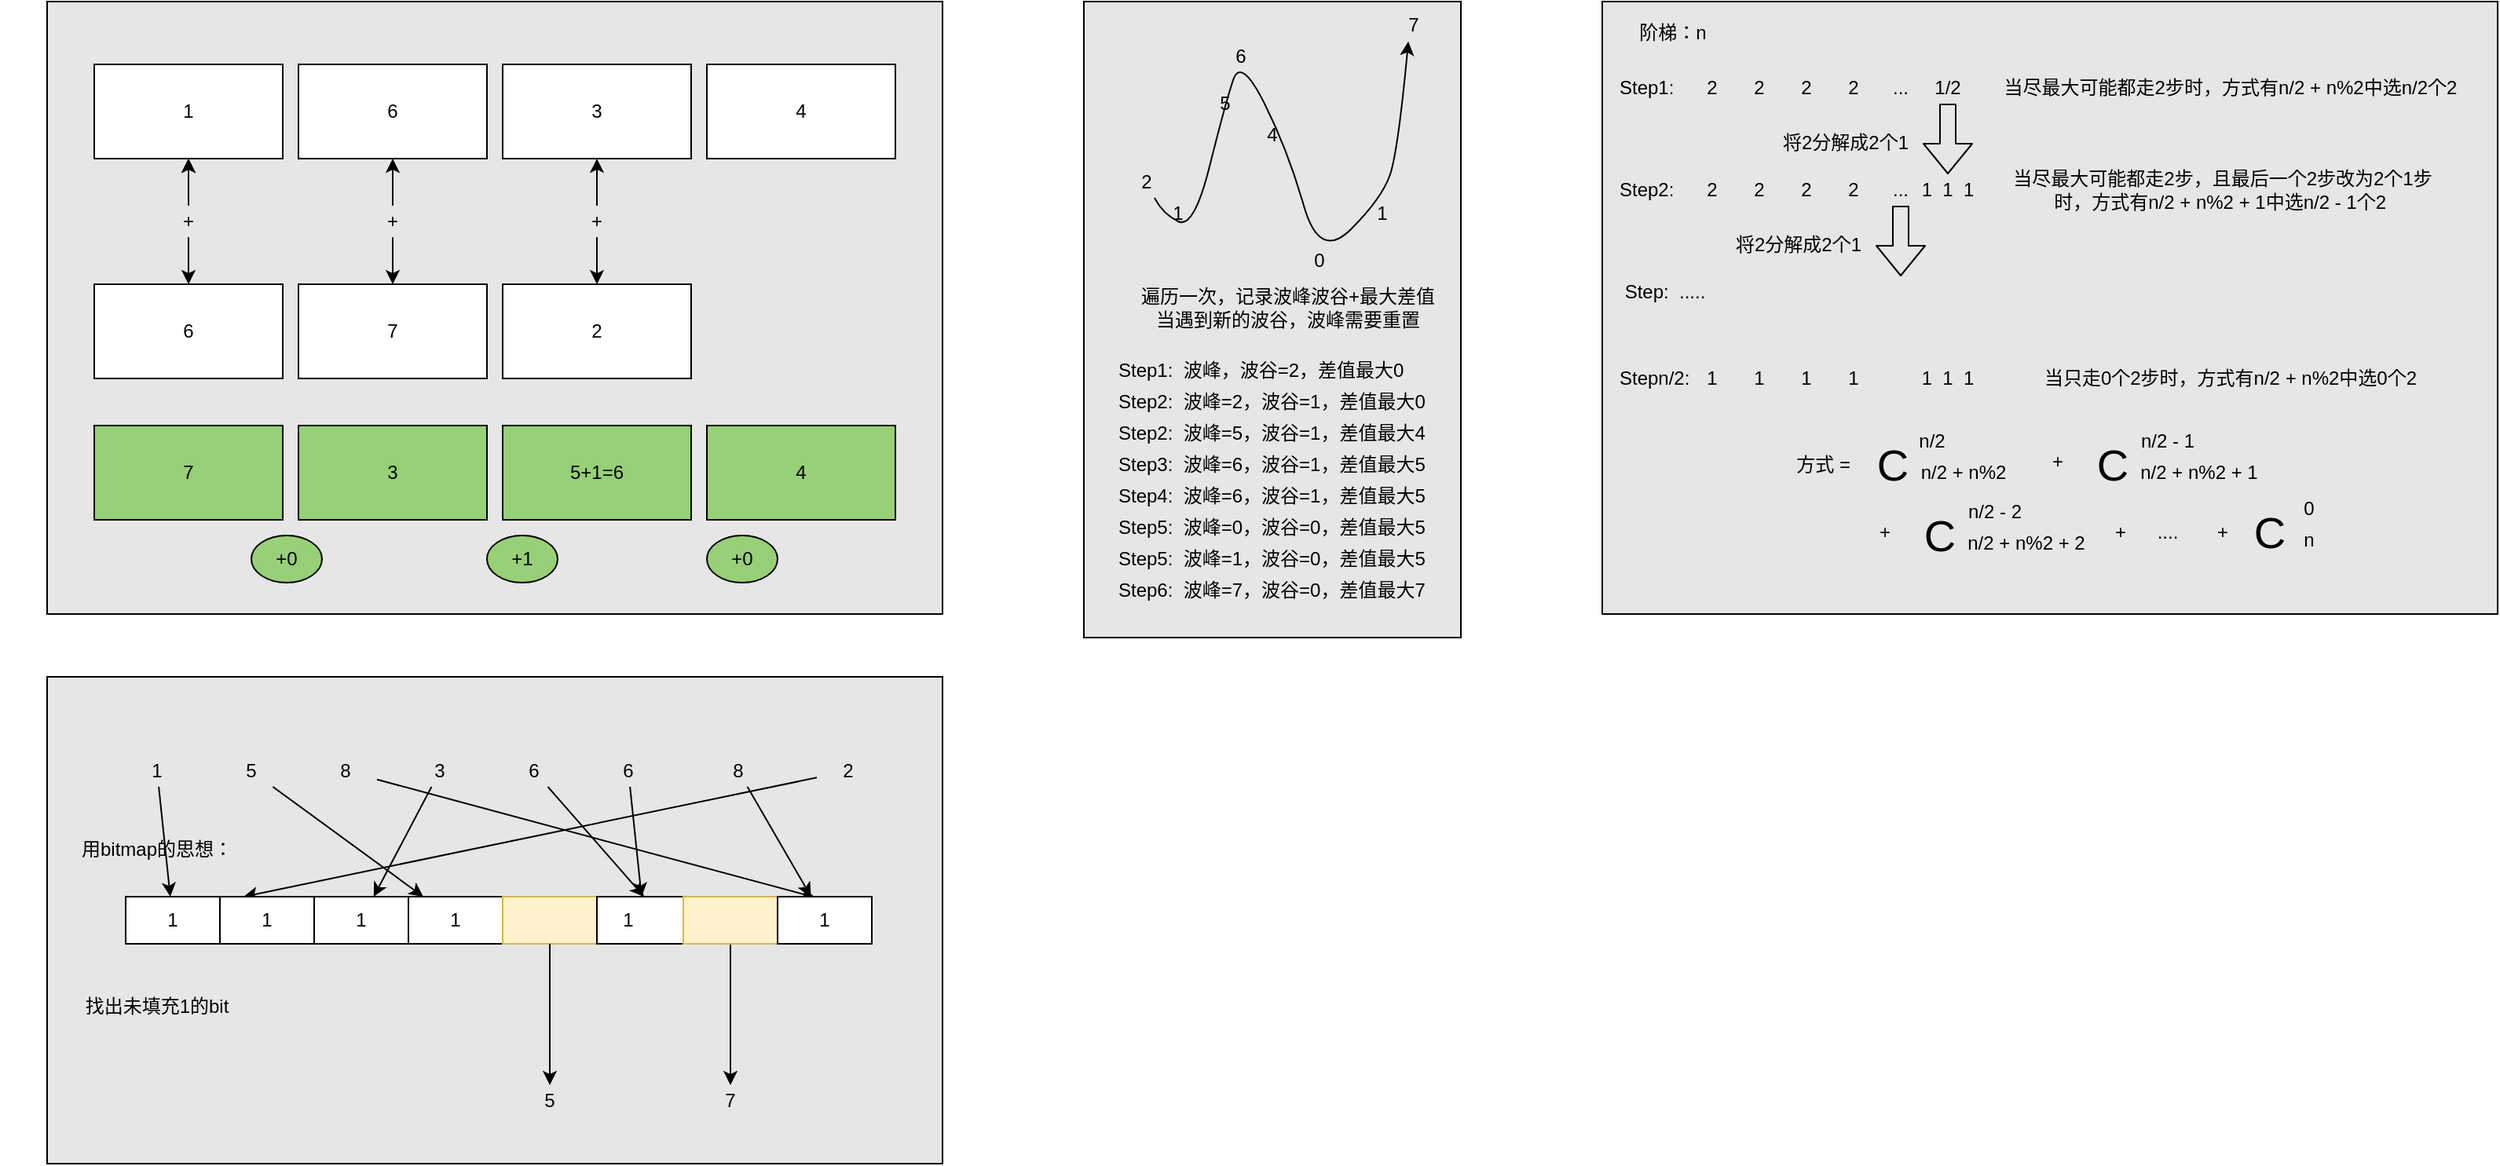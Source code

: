 <mxfile version="14.4.9" type="github">
  <diagram id="2pxuykn8li8klbZ2_H1M" name="第 1 页">
    <mxGraphModel dx="2062" dy="1132" grid="1" gridSize="10" guides="1" tooltips="1" connect="1" arrows="1" fold="1" page="1" pageScale="1" pageWidth="2339" pageHeight="3300" math="0" shadow="0">
      <root>
        <mxCell id="0" />
        <mxCell id="1" parent="0" />
        <mxCell id="55i73VC2xqvxe_tnqbmB-47" value="" style="rounded=0;whiteSpace=wrap;html=1;fillColor=#E6E6E6;" parent="1" vertex="1">
          <mxGeometry x="730" y="70" width="240" height="405" as="geometry" />
        </mxCell>
        <mxCell id="55i73VC2xqvxe_tnqbmB-46" value="" style="rounded=0;whiteSpace=wrap;html=1;fillColor=#E6E6E6;" parent="1" vertex="1">
          <mxGeometry x="70" y="70" width="570" height="390" as="geometry" />
        </mxCell>
        <mxCell id="55i73VC2xqvxe_tnqbmB-2" value="1" style="rounded=0;whiteSpace=wrap;html=1;" parent="1" vertex="1">
          <mxGeometry x="100" y="110" width="120" height="60" as="geometry" />
        </mxCell>
        <mxCell id="55i73VC2xqvxe_tnqbmB-3" value="6" style="rounded=0;whiteSpace=wrap;html=1;" parent="1" vertex="1">
          <mxGeometry x="230" y="110" width="120" height="60" as="geometry" />
        </mxCell>
        <mxCell id="55i73VC2xqvxe_tnqbmB-4" value="3" style="rounded=0;whiteSpace=wrap;html=1;" parent="1" vertex="1">
          <mxGeometry x="360" y="110" width="120" height="60" as="geometry" />
        </mxCell>
        <mxCell id="55i73VC2xqvxe_tnqbmB-5" value="6" style="rounded=0;whiteSpace=wrap;html=1;" parent="1" vertex="1">
          <mxGeometry x="100" y="250" width="120" height="60" as="geometry" />
        </mxCell>
        <mxCell id="55i73VC2xqvxe_tnqbmB-6" value="7" style="rounded=0;whiteSpace=wrap;html=1;" parent="1" vertex="1">
          <mxGeometry x="230" y="250" width="120" height="60" as="geometry" />
        </mxCell>
        <mxCell id="55i73VC2xqvxe_tnqbmB-7" value="2" style="rounded=0;whiteSpace=wrap;html=1;" parent="1" vertex="1">
          <mxGeometry x="360" y="250" width="120" height="60" as="geometry" />
        </mxCell>
        <mxCell id="55i73VC2xqvxe_tnqbmB-8" value="4" style="rounded=0;whiteSpace=wrap;html=1;" parent="1" vertex="1">
          <mxGeometry x="490" y="110" width="120" height="60" as="geometry" />
        </mxCell>
        <mxCell id="55i73VC2xqvxe_tnqbmB-10" style="edgeStyle=orthogonalEdgeStyle;rounded=0;orthogonalLoop=1;jettySize=auto;html=1;entryX=0.5;entryY=1;entryDx=0;entryDy=0;" parent="1" source="55i73VC2xqvxe_tnqbmB-9" target="55i73VC2xqvxe_tnqbmB-2" edge="1">
          <mxGeometry relative="1" as="geometry" />
        </mxCell>
        <mxCell id="55i73VC2xqvxe_tnqbmB-11" style="edgeStyle=orthogonalEdgeStyle;rounded=0;orthogonalLoop=1;jettySize=auto;html=1;entryX=0.5;entryY=0;entryDx=0;entryDy=0;" parent="1" source="55i73VC2xqvxe_tnqbmB-9" target="55i73VC2xqvxe_tnqbmB-5" edge="1">
          <mxGeometry relative="1" as="geometry" />
        </mxCell>
        <mxCell id="55i73VC2xqvxe_tnqbmB-14" value="" style="edgeStyle=orthogonalEdgeStyle;rounded=0;orthogonalLoop=1;jettySize=auto;html=1;" parent="1" source="55i73VC2xqvxe_tnqbmB-9" target="55i73VC2xqvxe_tnqbmB-2" edge="1">
          <mxGeometry relative="1" as="geometry" />
        </mxCell>
        <mxCell id="55i73VC2xqvxe_tnqbmB-9" value="+" style="text;html=1;strokeColor=none;fillColor=none;align=center;verticalAlign=middle;whiteSpace=wrap;rounded=0;" parent="1" vertex="1">
          <mxGeometry x="140" y="200" width="40" height="20" as="geometry" />
        </mxCell>
        <mxCell id="55i73VC2xqvxe_tnqbmB-12" value="7" style="rounded=0;whiteSpace=wrap;html=1;fillColor=#97D077;" parent="1" vertex="1">
          <mxGeometry x="100" y="340" width="120" height="60" as="geometry" />
        </mxCell>
        <mxCell id="55i73VC2xqvxe_tnqbmB-13" value="+0" style="ellipse;whiteSpace=wrap;html=1;fillColor=#97D077;" parent="1" vertex="1">
          <mxGeometry x="200" y="410" width="45" height="30" as="geometry" />
        </mxCell>
        <mxCell id="55i73VC2xqvxe_tnqbmB-15" style="edgeStyle=orthogonalEdgeStyle;rounded=0;orthogonalLoop=1;jettySize=auto;html=1;entryX=0.5;entryY=0;entryDx=0;entryDy=0;" parent="1" source="55i73VC2xqvxe_tnqbmB-17" edge="1">
          <mxGeometry relative="1" as="geometry">
            <mxPoint x="290" y="250" as="targetPoint" />
          </mxGeometry>
        </mxCell>
        <mxCell id="55i73VC2xqvxe_tnqbmB-16" value="" style="edgeStyle=orthogonalEdgeStyle;rounded=0;orthogonalLoop=1;jettySize=auto;html=1;" parent="1" source="55i73VC2xqvxe_tnqbmB-17" edge="1">
          <mxGeometry relative="1" as="geometry">
            <mxPoint x="290" y="170" as="targetPoint" />
          </mxGeometry>
        </mxCell>
        <mxCell id="55i73VC2xqvxe_tnqbmB-17" value="+" style="text;html=1;strokeColor=none;fillColor=none;align=center;verticalAlign=middle;whiteSpace=wrap;rounded=0;" parent="1" vertex="1">
          <mxGeometry x="270" y="200" width="40" height="20" as="geometry" />
        </mxCell>
        <mxCell id="55i73VC2xqvxe_tnqbmB-18" value="3" style="rounded=0;whiteSpace=wrap;html=1;fillColor=#97D077;" parent="1" vertex="1">
          <mxGeometry x="230" y="340" width="120" height="60" as="geometry" />
        </mxCell>
        <mxCell id="55i73VC2xqvxe_tnqbmB-19" value="+1" style="ellipse;whiteSpace=wrap;html=1;fillColor=#97D077;" parent="1" vertex="1">
          <mxGeometry x="350" y="410" width="45" height="30" as="geometry" />
        </mxCell>
        <mxCell id="55i73VC2xqvxe_tnqbmB-20" style="edgeStyle=orthogonalEdgeStyle;rounded=0;orthogonalLoop=1;jettySize=auto;html=1;entryX=0.5;entryY=0;entryDx=0;entryDy=0;" parent="1" source="55i73VC2xqvxe_tnqbmB-22" edge="1">
          <mxGeometry relative="1" as="geometry">
            <mxPoint x="420" y="250" as="targetPoint" />
          </mxGeometry>
        </mxCell>
        <mxCell id="55i73VC2xqvxe_tnqbmB-21" value="" style="edgeStyle=orthogonalEdgeStyle;rounded=0;orthogonalLoop=1;jettySize=auto;html=1;" parent="1" source="55i73VC2xqvxe_tnqbmB-22" edge="1">
          <mxGeometry relative="1" as="geometry">
            <mxPoint x="420" y="170" as="targetPoint" />
          </mxGeometry>
        </mxCell>
        <mxCell id="55i73VC2xqvxe_tnqbmB-22" value="+" style="text;html=1;strokeColor=none;fillColor=none;align=center;verticalAlign=middle;whiteSpace=wrap;rounded=0;" parent="1" vertex="1">
          <mxGeometry x="400" y="200" width="40" height="20" as="geometry" />
        </mxCell>
        <mxCell id="55i73VC2xqvxe_tnqbmB-23" value="5+1=6" style="rounded=0;whiteSpace=wrap;html=1;fillColor=#97D077;" parent="1" vertex="1">
          <mxGeometry x="360" y="340" width="120" height="60" as="geometry" />
        </mxCell>
        <mxCell id="55i73VC2xqvxe_tnqbmB-24" value="+0" style="ellipse;whiteSpace=wrap;html=1;fillColor=#97D077;" parent="1" vertex="1">
          <mxGeometry x="490" y="410" width="45" height="30" as="geometry" />
        </mxCell>
        <mxCell id="55i73VC2xqvxe_tnqbmB-25" value="4" style="rounded=0;whiteSpace=wrap;html=1;fillColor=#97D077;" parent="1" vertex="1">
          <mxGeometry x="490" y="340" width="120" height="60" as="geometry" />
        </mxCell>
        <mxCell id="55i73VC2xqvxe_tnqbmB-26" value="2" style="text;html=1;strokeColor=none;fillColor=none;align=center;verticalAlign=middle;whiteSpace=wrap;rounded=0;" parent="1" vertex="1">
          <mxGeometry x="750" y="175" width="40" height="20" as="geometry" />
        </mxCell>
        <mxCell id="55i73VC2xqvxe_tnqbmB-27" value="1" style="text;html=1;strokeColor=none;fillColor=none;align=center;verticalAlign=middle;whiteSpace=wrap;rounded=0;" parent="1" vertex="1">
          <mxGeometry x="770" y="195" width="40" height="20" as="geometry" />
        </mxCell>
        <mxCell id="55i73VC2xqvxe_tnqbmB-28" value="5" style="text;html=1;strokeColor=none;fillColor=none;align=center;verticalAlign=middle;whiteSpace=wrap;rounded=0;" parent="1" vertex="1">
          <mxGeometry x="800" y="125" width="40" height="20" as="geometry" />
        </mxCell>
        <mxCell id="55i73VC2xqvxe_tnqbmB-29" value="6" style="text;html=1;strokeColor=none;fillColor=none;align=center;verticalAlign=middle;whiteSpace=wrap;rounded=0;" parent="1" vertex="1">
          <mxGeometry x="810" y="95" width="40" height="20" as="geometry" />
        </mxCell>
        <mxCell id="55i73VC2xqvxe_tnqbmB-32" value="4" style="text;html=1;strokeColor=none;fillColor=none;align=center;verticalAlign=middle;whiteSpace=wrap;rounded=0;" parent="1" vertex="1">
          <mxGeometry x="830" y="145" width="40" height="20" as="geometry" />
        </mxCell>
        <mxCell id="55i73VC2xqvxe_tnqbmB-33" value="0" style="text;html=1;strokeColor=none;fillColor=none;align=center;verticalAlign=middle;whiteSpace=wrap;rounded=0;" parent="1" vertex="1">
          <mxGeometry x="860" y="225" width="40" height="20" as="geometry" />
        </mxCell>
        <mxCell id="55i73VC2xqvxe_tnqbmB-34" value="1" style="text;html=1;strokeColor=none;fillColor=none;align=center;verticalAlign=middle;whiteSpace=wrap;rounded=0;" parent="1" vertex="1">
          <mxGeometry x="900" y="195" width="40" height="20" as="geometry" />
        </mxCell>
        <mxCell id="55i73VC2xqvxe_tnqbmB-35" value="7" style="text;html=1;strokeColor=none;fillColor=none;align=center;verticalAlign=middle;whiteSpace=wrap;rounded=0;" parent="1" vertex="1">
          <mxGeometry x="920" y="75" width="40" height="20" as="geometry" />
        </mxCell>
        <mxCell id="55i73VC2xqvxe_tnqbmB-36" value="" style="curved=1;endArrow=classic;html=1;entryX=0.414;entryY=1.021;entryDx=0;entryDy=0;entryPerimeter=0;" parent="1" source="55i73VC2xqvxe_tnqbmB-26" target="55i73VC2xqvxe_tnqbmB-35" edge="1">
          <mxGeometry width="50" height="50" relative="1" as="geometry">
            <mxPoint x="700" y="205" as="sourcePoint" />
            <mxPoint x="750" y="155" as="targetPoint" />
            <Array as="points">
              <mxPoint x="780" y="205" />
              <mxPoint x="800" y="215" />
              <mxPoint x="820" y="135" />
              <mxPoint x="830" y="105" />
              <mxPoint x="860" y="165" />
              <mxPoint x="880" y="235" />
              <mxPoint x="920" y="195" />
              <mxPoint x="930" y="165" />
            </Array>
          </mxGeometry>
        </mxCell>
        <mxCell id="55i73VC2xqvxe_tnqbmB-37" value="遍历一次，记录波峰波谷+最大差值&lt;br&gt;当遇到新的波谷，波峰需要重置" style="text;html=1;strokeColor=none;fillColor=none;align=center;verticalAlign=middle;whiteSpace=wrap;rounded=0;" parent="1" vertex="1">
          <mxGeometry x="720" y="255" width="280" height="20" as="geometry" />
        </mxCell>
        <mxCell id="55i73VC2xqvxe_tnqbmB-38" value="Step1:&amp;nbsp; 波峰，波谷=2，差值最大0" style="text;html=1;strokeColor=none;fillColor=none;align=left;verticalAlign=middle;whiteSpace=wrap;rounded=0;" parent="1" vertex="1">
          <mxGeometry x="750" y="295" width="190" height="20" as="geometry" />
        </mxCell>
        <mxCell id="55i73VC2xqvxe_tnqbmB-39" value="Step2:&amp;nbsp; 波峰=2，波谷=1，差值最大0" style="text;html=1;strokeColor=none;fillColor=none;align=left;verticalAlign=middle;whiteSpace=wrap;rounded=0;" parent="1" vertex="1">
          <mxGeometry x="750" y="315" width="200" height="20" as="geometry" />
        </mxCell>
        <mxCell id="55i73VC2xqvxe_tnqbmB-40" value="Step2:&amp;nbsp; 波峰=5，波谷=1，差值最大4" style="text;html=1;strokeColor=none;fillColor=none;align=left;verticalAlign=middle;whiteSpace=wrap;rounded=0;" parent="1" vertex="1">
          <mxGeometry x="750" y="335" width="200" height="20" as="geometry" />
        </mxCell>
        <mxCell id="55i73VC2xqvxe_tnqbmB-41" value="Step3:&amp;nbsp; 波峰=6，波谷=1，差值最大5" style="text;html=1;strokeColor=none;fillColor=none;align=left;verticalAlign=middle;whiteSpace=wrap;rounded=0;" parent="1" vertex="1">
          <mxGeometry x="750" y="355" width="200" height="20" as="geometry" />
        </mxCell>
        <mxCell id="55i73VC2xqvxe_tnqbmB-42" value="Step4:&amp;nbsp; 波峰=6，波谷=1，差值最大5" style="text;html=1;strokeColor=none;fillColor=none;align=left;verticalAlign=middle;whiteSpace=wrap;rounded=0;" parent="1" vertex="1">
          <mxGeometry x="750" y="375" width="200" height="20" as="geometry" />
        </mxCell>
        <mxCell id="55i73VC2xqvxe_tnqbmB-43" value="Step5:&amp;nbsp; 波峰=0，波谷=0，差值最大5" style="text;html=1;strokeColor=none;fillColor=none;align=left;verticalAlign=middle;whiteSpace=wrap;rounded=0;" parent="1" vertex="1">
          <mxGeometry x="750" y="395" width="200" height="20" as="geometry" />
        </mxCell>
        <mxCell id="55i73VC2xqvxe_tnqbmB-44" value="Step5:&amp;nbsp; 波峰=1，波谷=0，差值最大5" style="text;html=1;strokeColor=none;fillColor=none;align=left;verticalAlign=middle;whiteSpace=wrap;rounded=0;" parent="1" vertex="1">
          <mxGeometry x="750" y="415" width="210" height="20" as="geometry" />
        </mxCell>
        <mxCell id="55i73VC2xqvxe_tnqbmB-45" value="Step6:&amp;nbsp; 波峰=7，波谷=0，差值最大7" style="text;html=1;strokeColor=none;fillColor=none;align=left;verticalAlign=middle;whiteSpace=wrap;rounded=0;" parent="1" vertex="1">
          <mxGeometry x="750" y="435" width="210" height="20" as="geometry" />
        </mxCell>
        <mxCell id="Q8MVpupkFyI40yGi8CJd-1" value="" style="rounded=0;whiteSpace=wrap;html=1;fillColor=#E6E6E6;" parent="1" vertex="1">
          <mxGeometry x="1060" y="70" width="570" height="390" as="geometry" />
        </mxCell>
        <mxCell id="Q8MVpupkFyI40yGi8CJd-2" value="2" style="text;html=1;strokeColor=none;fillColor=none;align=center;verticalAlign=middle;whiteSpace=wrap;rounded=0;" parent="1" vertex="1">
          <mxGeometry x="1110" y="115" width="40" height="20" as="geometry" />
        </mxCell>
        <mxCell id="Q8MVpupkFyI40yGi8CJd-3" value="2" style="text;html=1;strokeColor=none;fillColor=none;align=center;verticalAlign=middle;whiteSpace=wrap;rounded=0;" parent="1" vertex="1">
          <mxGeometry x="1140" y="115" width="40" height="20" as="geometry" />
        </mxCell>
        <mxCell id="Q8MVpupkFyI40yGi8CJd-4" value="2" style="text;html=1;strokeColor=none;fillColor=none;align=center;verticalAlign=middle;whiteSpace=wrap;rounded=0;" parent="1" vertex="1">
          <mxGeometry x="1170" y="115" width="40" height="20" as="geometry" />
        </mxCell>
        <mxCell id="Q8MVpupkFyI40yGi8CJd-5" value="2" style="text;html=1;strokeColor=none;fillColor=none;align=center;verticalAlign=middle;whiteSpace=wrap;rounded=0;" parent="1" vertex="1">
          <mxGeometry x="1200" y="115" width="40" height="20" as="geometry" />
        </mxCell>
        <mxCell id="Q8MVpupkFyI40yGi8CJd-6" value="1/2" style="text;html=1;strokeColor=none;fillColor=none;align=center;verticalAlign=middle;whiteSpace=wrap;rounded=0;" parent="1" vertex="1">
          <mxGeometry x="1260" y="115" width="40" height="20" as="geometry" />
        </mxCell>
        <mxCell id="Q8MVpupkFyI40yGi8CJd-7" value="..." style="text;html=1;strokeColor=none;fillColor=none;align=center;verticalAlign=middle;whiteSpace=wrap;rounded=0;" parent="1" vertex="1">
          <mxGeometry x="1230" y="115" width="40" height="20" as="geometry" />
        </mxCell>
        <mxCell id="Q8MVpupkFyI40yGi8CJd-8" value="阶梯：n" style="text;html=1;strokeColor=none;fillColor=none;align=center;verticalAlign=middle;whiteSpace=wrap;rounded=0;" parent="1" vertex="1">
          <mxGeometry x="1050" y="80" width="110" height="20" as="geometry" />
        </mxCell>
        <mxCell id="Q8MVpupkFyI40yGi8CJd-9" value="Step1:&amp;nbsp;" style="text;html=1;strokeColor=none;fillColor=none;align=center;verticalAlign=middle;whiteSpace=wrap;rounded=0;" parent="1" vertex="1">
          <mxGeometry x="1070" y="115" width="40" height="20" as="geometry" />
        </mxCell>
        <mxCell id="Q8MVpupkFyI40yGi8CJd-10" value="Step2:&amp;nbsp;" style="text;html=1;strokeColor=none;fillColor=none;align=center;verticalAlign=middle;whiteSpace=wrap;rounded=0;" parent="1" vertex="1">
          <mxGeometry x="1070" y="180" width="40" height="20" as="geometry" />
        </mxCell>
        <mxCell id="Q8MVpupkFyI40yGi8CJd-11" value="2" style="text;html=1;strokeColor=none;fillColor=none;align=center;verticalAlign=middle;whiteSpace=wrap;rounded=0;" parent="1" vertex="1">
          <mxGeometry x="1110" y="180" width="40" height="20" as="geometry" />
        </mxCell>
        <mxCell id="Q8MVpupkFyI40yGi8CJd-12" value="2" style="text;html=1;strokeColor=none;fillColor=none;align=center;verticalAlign=middle;whiteSpace=wrap;rounded=0;" parent="1" vertex="1">
          <mxGeometry x="1140" y="180" width="40" height="20" as="geometry" />
        </mxCell>
        <mxCell id="Q8MVpupkFyI40yGi8CJd-13" value="2" style="text;html=1;strokeColor=none;fillColor=none;align=center;verticalAlign=middle;whiteSpace=wrap;rounded=0;" parent="1" vertex="1">
          <mxGeometry x="1170" y="180" width="40" height="20" as="geometry" />
        </mxCell>
        <mxCell id="Q8MVpupkFyI40yGi8CJd-14" value="2" style="text;html=1;strokeColor=none;fillColor=none;align=center;verticalAlign=middle;whiteSpace=wrap;rounded=0;" parent="1" vertex="1">
          <mxGeometry x="1200" y="180" width="40" height="20" as="geometry" />
        </mxCell>
        <mxCell id="Q8MVpupkFyI40yGi8CJd-15" value="1&amp;nbsp; 1&amp;nbsp; 1" style="text;html=1;strokeColor=none;fillColor=none;align=center;verticalAlign=middle;whiteSpace=wrap;rounded=0;" parent="1" vertex="1">
          <mxGeometry x="1260" y="180" width="40" height="20" as="geometry" />
        </mxCell>
        <mxCell id="Q8MVpupkFyI40yGi8CJd-16" value="..." style="text;html=1;strokeColor=none;fillColor=none;align=center;verticalAlign=middle;whiteSpace=wrap;rounded=0;" parent="1" vertex="1">
          <mxGeometry x="1230" y="180" width="40" height="20" as="geometry" />
        </mxCell>
        <mxCell id="Q8MVpupkFyI40yGi8CJd-17" value="" style="shape=flexArrow;endArrow=classic;html=1;" parent="1" source="Q8MVpupkFyI40yGi8CJd-6" target="Q8MVpupkFyI40yGi8CJd-15" edge="1">
          <mxGeometry width="50" height="50" relative="1" as="geometry">
            <mxPoint x="1140" y="190" as="sourcePoint" />
            <mxPoint x="1190" y="140" as="targetPoint" />
          </mxGeometry>
        </mxCell>
        <mxCell id="Q8MVpupkFyI40yGi8CJd-18" value="将2分解成2个1" style="text;html=1;strokeColor=none;fillColor=none;align=center;verticalAlign=middle;whiteSpace=wrap;rounded=0;" parent="1" vertex="1">
          <mxGeometry x="1170" y="150" width="90" height="20" as="geometry" />
        </mxCell>
        <mxCell id="Q8MVpupkFyI40yGi8CJd-19" value="当尽最大可能都走2步时，方式有n/2 + n%2中选n/2个2" style="text;html=1;strokeColor=none;fillColor=none;align=center;verticalAlign=middle;whiteSpace=wrap;rounded=0;" parent="1" vertex="1">
          <mxGeometry x="1310" y="115" width="300" height="20" as="geometry" />
        </mxCell>
        <mxCell id="Q8MVpupkFyI40yGi8CJd-20" value="当尽最大可能都走2步，且最后一个2步改为2个1步时，方式有n/2 + n%2 + 1中选n/2 - 1个2&amp;nbsp;" style="text;html=1;strokeColor=none;fillColor=none;align=center;verticalAlign=middle;whiteSpace=wrap;rounded=0;" parent="1" vertex="1">
          <mxGeometry x="1310" y="180" width="290" height="20" as="geometry" />
        </mxCell>
        <mxCell id="Q8MVpupkFyI40yGi8CJd-21" value="" style="shape=flexArrow;endArrow=classic;html=1;" parent="1" edge="1">
          <mxGeometry width="50" height="50" relative="1" as="geometry">
            <mxPoint x="1250" y="200" as="sourcePoint" />
            <mxPoint x="1250" y="245" as="targetPoint" />
          </mxGeometry>
        </mxCell>
        <mxCell id="Q8MVpupkFyI40yGi8CJd-22" value="将2分解成2个1" style="text;html=1;strokeColor=none;fillColor=none;align=center;verticalAlign=middle;whiteSpace=wrap;rounded=0;" parent="1" vertex="1">
          <mxGeometry x="1140" y="215" width="90" height="20" as="geometry" />
        </mxCell>
        <mxCell id="Q8MVpupkFyI40yGi8CJd-23" value="Step:&amp;nbsp; ....." style="text;html=1;strokeColor=none;fillColor=none;align=center;verticalAlign=middle;whiteSpace=wrap;rounded=0;" parent="1" vertex="1">
          <mxGeometry x="1000" y="245" width="200" height="20" as="geometry" />
        </mxCell>
        <mxCell id="Q8MVpupkFyI40yGi8CJd-24" value="Stepn/2:&amp;nbsp;" style="text;html=1;strokeColor=none;fillColor=none;align=center;verticalAlign=middle;whiteSpace=wrap;rounded=0;" parent="1" vertex="1">
          <mxGeometry x="1070" y="300" width="50" height="20" as="geometry" />
        </mxCell>
        <mxCell id="Q8MVpupkFyI40yGi8CJd-25" value="1" style="text;html=1;strokeColor=none;fillColor=none;align=center;verticalAlign=middle;whiteSpace=wrap;rounded=0;" parent="1" vertex="1">
          <mxGeometry x="1110" y="300" width="40" height="20" as="geometry" />
        </mxCell>
        <mxCell id="Q8MVpupkFyI40yGi8CJd-26" value="1" style="text;html=1;strokeColor=none;fillColor=none;align=center;verticalAlign=middle;whiteSpace=wrap;rounded=0;" parent="1" vertex="1">
          <mxGeometry x="1140" y="300" width="40" height="20" as="geometry" />
        </mxCell>
        <mxCell id="Q8MVpupkFyI40yGi8CJd-27" value="1" style="text;html=1;strokeColor=none;fillColor=none;align=center;verticalAlign=middle;whiteSpace=wrap;rounded=0;" parent="1" vertex="1">
          <mxGeometry x="1170" y="300" width="40" height="20" as="geometry" />
        </mxCell>
        <mxCell id="Q8MVpupkFyI40yGi8CJd-28" value="1" style="text;html=1;strokeColor=none;fillColor=none;align=center;verticalAlign=middle;whiteSpace=wrap;rounded=0;" parent="1" vertex="1">
          <mxGeometry x="1200" y="300" width="40" height="20" as="geometry" />
        </mxCell>
        <mxCell id="Q8MVpupkFyI40yGi8CJd-29" value="1&amp;nbsp; 1&amp;nbsp; 1" style="text;html=1;strokeColor=none;fillColor=none;align=center;verticalAlign=middle;whiteSpace=wrap;rounded=0;" parent="1" vertex="1">
          <mxGeometry x="1260" y="300" width="40" height="20" as="geometry" />
        </mxCell>
        <mxCell id="Q8MVpupkFyI40yGi8CJd-30" value="当只走0个2步时，方式有n/2 + n%2中选0个2" style="text;html=1;strokeColor=none;fillColor=none;align=center;verticalAlign=middle;whiteSpace=wrap;rounded=0;" parent="1" vertex="1">
          <mxGeometry x="1310" y="300" width="300" height="20" as="geometry" />
        </mxCell>
        <mxCell id="Q8MVpupkFyI40yGi8CJd-31" value="方式 =&amp;nbsp;" style="text;html=1;strokeColor=none;fillColor=none;align=center;verticalAlign=middle;whiteSpace=wrap;rounded=0;" parent="1" vertex="1">
          <mxGeometry x="1145" y="355" width="115" height="20" as="geometry" />
        </mxCell>
        <mxCell id="Q8MVpupkFyI40yGi8CJd-32" value="C" style="text;html=1;strokeColor=none;fillColor=none;align=center;verticalAlign=middle;whiteSpace=wrap;rounded=0;fontSize=28;" parent="1" vertex="1">
          <mxGeometry x="1220" y="352.5" width="50" height="25" as="geometry" />
        </mxCell>
        <mxCell id="Q8MVpupkFyI40yGi8CJd-33" value="n/2 + n%2" style="text;html=1;strokeColor=none;fillColor=none;align=center;verticalAlign=middle;whiteSpace=wrap;rounded=0;fontSize=12;" parent="1" vertex="1">
          <mxGeometry x="1250" y="360" width="80" height="20" as="geometry" />
        </mxCell>
        <mxCell id="Q8MVpupkFyI40yGi8CJd-34" value="n/2" style="text;html=1;strokeColor=none;fillColor=none;align=center;verticalAlign=middle;whiteSpace=wrap;rounded=0;fontSize=12;" parent="1" vertex="1">
          <mxGeometry x="1250" y="340" width="40" height="20" as="geometry" />
        </mxCell>
        <mxCell id="Q8MVpupkFyI40yGi8CJd-35" value="+" style="text;html=1;strokeColor=none;fillColor=none;align=center;verticalAlign=middle;whiteSpace=wrap;rounded=0;fontSize=12;" parent="1" vertex="1">
          <mxGeometry x="1330" y="353" width="40" height="20" as="geometry" />
        </mxCell>
        <mxCell id="Q8MVpupkFyI40yGi8CJd-36" value="C" style="text;html=1;strokeColor=none;fillColor=none;align=center;verticalAlign=middle;whiteSpace=wrap;rounded=0;fontSize=28;" parent="1" vertex="1">
          <mxGeometry x="1360" y="352.5" width="50" height="25" as="geometry" />
        </mxCell>
        <mxCell id="Q8MVpupkFyI40yGi8CJd-37" value="n/2 + n%2 + 1" style="text;html=1;strokeColor=none;fillColor=none;align=center;verticalAlign=middle;whiteSpace=wrap;rounded=0;fontSize=12;" parent="1" vertex="1">
          <mxGeometry x="1400" y="360" width="80" height="20" as="geometry" />
        </mxCell>
        <mxCell id="Q8MVpupkFyI40yGi8CJd-38" value="n/2 - 1" style="text;html=1;strokeColor=none;fillColor=none;align=center;verticalAlign=middle;whiteSpace=wrap;rounded=0;fontSize=12;" parent="1" vertex="1">
          <mxGeometry x="1400" y="340" width="40" height="20" as="geometry" />
        </mxCell>
        <mxCell id="Q8MVpupkFyI40yGi8CJd-39" value="+" style="text;html=1;strokeColor=none;fillColor=none;align=center;verticalAlign=middle;whiteSpace=wrap;rounded=0;fontSize=12;" parent="1" vertex="1">
          <mxGeometry x="1220" y="398" width="40" height="20" as="geometry" />
        </mxCell>
        <mxCell id="Q8MVpupkFyI40yGi8CJd-40" value="C" style="text;html=1;strokeColor=none;fillColor=none;align=center;verticalAlign=middle;whiteSpace=wrap;rounded=0;fontSize=28;" parent="1" vertex="1">
          <mxGeometry x="1250" y="397.5" width="50" height="25" as="geometry" />
        </mxCell>
        <mxCell id="Q8MVpupkFyI40yGi8CJd-41" value="n/2 + n%2 + 2" style="text;html=1;strokeColor=none;fillColor=none;align=center;verticalAlign=middle;whiteSpace=wrap;rounded=0;fontSize=12;" parent="1" vertex="1">
          <mxGeometry x="1290" y="405" width="80" height="20" as="geometry" />
        </mxCell>
        <mxCell id="Q8MVpupkFyI40yGi8CJd-42" value="n/2 - 2" style="text;html=1;strokeColor=none;fillColor=none;align=center;verticalAlign=middle;whiteSpace=wrap;rounded=0;fontSize=12;" parent="1" vertex="1">
          <mxGeometry x="1290" y="385" width="40" height="20" as="geometry" />
        </mxCell>
        <mxCell id="Q8MVpupkFyI40yGi8CJd-43" value="+" style="text;html=1;strokeColor=none;fillColor=none;align=center;verticalAlign=middle;whiteSpace=wrap;rounded=0;fontSize=12;" parent="1" vertex="1">
          <mxGeometry x="1370" y="398" width="40" height="20" as="geometry" />
        </mxCell>
        <mxCell id="Q8MVpupkFyI40yGi8CJd-44" value="C" style="text;html=1;strokeColor=none;fillColor=none;align=center;verticalAlign=middle;whiteSpace=wrap;rounded=0;fontSize=28;" parent="1" vertex="1">
          <mxGeometry x="1460" y="395" width="50" height="25" as="geometry" />
        </mxCell>
        <mxCell id="Q8MVpupkFyI40yGi8CJd-45" value="n" style="text;html=1;strokeColor=none;fillColor=none;align=center;verticalAlign=middle;whiteSpace=wrap;rounded=0;fontSize=12;" parent="1" vertex="1">
          <mxGeometry x="1500" y="402.5" width="20" height="20" as="geometry" />
        </mxCell>
        <mxCell id="Q8MVpupkFyI40yGi8CJd-46" value="0" style="text;html=1;strokeColor=none;fillColor=none;align=center;verticalAlign=middle;whiteSpace=wrap;rounded=0;fontSize=12;" parent="1" vertex="1">
          <mxGeometry x="1500" y="382.5" width="20" height="20" as="geometry" />
        </mxCell>
        <mxCell id="Q8MVpupkFyI40yGi8CJd-47" value="+" style="text;html=1;strokeColor=none;fillColor=none;align=center;verticalAlign=middle;whiteSpace=wrap;rounded=0;fontSize=12;" parent="1" vertex="1">
          <mxGeometry x="1435" y="398" width="40" height="20" as="geometry" />
        </mxCell>
        <mxCell id="Q8MVpupkFyI40yGi8CJd-48" value="...." style="text;html=1;strokeColor=none;fillColor=none;align=center;verticalAlign=middle;whiteSpace=wrap;rounded=0;fontSize=12;" parent="1" vertex="1">
          <mxGeometry x="1400" y="398" width="40" height="20" as="geometry" />
        </mxCell>
        <mxCell id="YL0XANwsyNrT6Ga8_7eR-1" value="" style="rounded=0;whiteSpace=wrap;html=1;fillColor=#E6E6E6;" parent="1" vertex="1">
          <mxGeometry x="70" y="500" width="570" height="310" as="geometry" />
        </mxCell>
        <mxCell id="YL0XANwsyNrT6Ga8_7eR-21" style="rounded=0;orthogonalLoop=1;jettySize=auto;html=1;" parent="1" source="YL0XANwsyNrT6Ga8_7eR-2" target="YL0XANwsyNrT6Ga8_7eR-12" edge="1">
          <mxGeometry relative="1" as="geometry" />
        </mxCell>
        <mxCell id="YL0XANwsyNrT6Ga8_7eR-2" value="1" style="text;html=1;strokeColor=none;fillColor=none;align=center;verticalAlign=middle;whiteSpace=wrap;rounded=0;" parent="1" vertex="1">
          <mxGeometry x="120" y="550" width="40" height="20" as="geometry" />
        </mxCell>
        <mxCell id="YL0XANwsyNrT6Ga8_7eR-22" style="rounded=0;orthogonalLoop=1;jettySize=auto;html=1;" parent="1" source="YL0XANwsyNrT6Ga8_7eR-3" target="YL0XANwsyNrT6Ga8_7eR-15" edge="1">
          <mxGeometry relative="1" as="geometry" />
        </mxCell>
        <mxCell id="YL0XANwsyNrT6Ga8_7eR-3" value="5" style="text;html=1;strokeColor=none;fillColor=none;align=center;verticalAlign=middle;whiteSpace=wrap;rounded=0;" parent="1" vertex="1">
          <mxGeometry x="180" y="550" width="40" height="20" as="geometry" />
        </mxCell>
        <mxCell id="YL0XANwsyNrT6Ga8_7eR-23" style="edgeStyle=none;rounded=0;orthogonalLoop=1;jettySize=auto;html=1;entryX=0.395;entryY=0.013;entryDx=0;entryDy=0;entryPerimeter=0;" parent="1" source="YL0XANwsyNrT6Ga8_7eR-4" target="YL0XANwsyNrT6Ga8_7eR-19" edge="1">
          <mxGeometry relative="1" as="geometry" />
        </mxCell>
        <mxCell id="YL0XANwsyNrT6Ga8_7eR-4" value="8" style="text;html=1;strokeColor=none;fillColor=none;align=center;verticalAlign=middle;whiteSpace=wrap;rounded=0;" parent="1" vertex="1">
          <mxGeometry x="240" y="550" width="40" height="20" as="geometry" />
        </mxCell>
        <mxCell id="YL0XANwsyNrT6Ga8_7eR-24" style="edgeStyle=none;rounded=0;orthogonalLoop=1;jettySize=auto;html=1;" parent="1" source="YL0XANwsyNrT6Ga8_7eR-5" target="YL0XANwsyNrT6Ga8_7eR-14" edge="1">
          <mxGeometry relative="1" as="geometry" />
        </mxCell>
        <mxCell id="YL0XANwsyNrT6Ga8_7eR-5" value="3" style="text;html=1;strokeColor=none;fillColor=none;align=center;verticalAlign=middle;whiteSpace=wrap;rounded=0;" parent="1" vertex="1">
          <mxGeometry x="300" y="550" width="40" height="20" as="geometry" />
        </mxCell>
        <mxCell id="YL0XANwsyNrT6Ga8_7eR-25" style="edgeStyle=none;rounded=0;orthogonalLoop=1;jettySize=auto;html=1;entryX=0.5;entryY=0;entryDx=0;entryDy=0;" parent="1" source="YL0XANwsyNrT6Ga8_7eR-6" target="YL0XANwsyNrT6Ga8_7eR-17" edge="1">
          <mxGeometry relative="1" as="geometry" />
        </mxCell>
        <mxCell id="YL0XANwsyNrT6Ga8_7eR-6" value="6" style="text;html=1;strokeColor=none;fillColor=none;align=center;verticalAlign=middle;whiteSpace=wrap;rounded=0;" parent="1" vertex="1">
          <mxGeometry x="360" y="550" width="40" height="20" as="geometry" />
        </mxCell>
        <mxCell id="YL0XANwsyNrT6Ga8_7eR-26" style="edgeStyle=none;rounded=0;orthogonalLoop=1;jettySize=auto;html=1;" parent="1" source="YL0XANwsyNrT6Ga8_7eR-7" target="YL0XANwsyNrT6Ga8_7eR-17" edge="1">
          <mxGeometry relative="1" as="geometry" />
        </mxCell>
        <mxCell id="YL0XANwsyNrT6Ga8_7eR-7" value="6" style="text;html=1;strokeColor=none;fillColor=none;align=center;verticalAlign=middle;whiteSpace=wrap;rounded=0;" parent="1" vertex="1">
          <mxGeometry x="420" y="550" width="40" height="20" as="geometry" />
        </mxCell>
        <mxCell id="YL0XANwsyNrT6Ga8_7eR-27" style="edgeStyle=none;rounded=0;orthogonalLoop=1;jettySize=auto;html=1;" parent="1" source="YL0XANwsyNrT6Ga8_7eR-8" target="YL0XANwsyNrT6Ga8_7eR-19" edge="1">
          <mxGeometry relative="1" as="geometry" />
        </mxCell>
        <mxCell id="YL0XANwsyNrT6Ga8_7eR-8" value="8" style="text;html=1;strokeColor=none;fillColor=none;align=center;verticalAlign=middle;whiteSpace=wrap;rounded=0;" parent="1" vertex="1">
          <mxGeometry x="490" y="550" width="40" height="20" as="geometry" />
        </mxCell>
        <mxCell id="YL0XANwsyNrT6Ga8_7eR-28" style="edgeStyle=none;rounded=0;orthogonalLoop=1;jettySize=auto;html=1;entryX=0.25;entryY=0;entryDx=0;entryDy=0;" parent="1" source="YL0XANwsyNrT6Ga8_7eR-9" target="YL0XANwsyNrT6Ga8_7eR-13" edge="1">
          <mxGeometry relative="1" as="geometry" />
        </mxCell>
        <mxCell id="YL0XANwsyNrT6Ga8_7eR-9" value="2" style="text;html=1;strokeColor=none;fillColor=none;align=center;verticalAlign=middle;whiteSpace=wrap;rounded=0;" parent="1" vertex="1">
          <mxGeometry x="560" y="550" width="40" height="20" as="geometry" />
        </mxCell>
        <mxCell id="YL0XANwsyNrT6Ga8_7eR-10" value="用bitmap的思想：" style="text;html=1;strokeColor=none;fillColor=none;align=center;verticalAlign=middle;whiteSpace=wrap;rounded=0;" parent="1" vertex="1">
          <mxGeometry x="40" y="600" width="200" height="20" as="geometry" />
        </mxCell>
        <mxCell id="YL0XANwsyNrT6Ga8_7eR-12" value="" style="rounded=0;whiteSpace=wrap;html=1;" parent="1" vertex="1">
          <mxGeometry x="120" y="640" width="60" height="30" as="geometry" />
        </mxCell>
        <mxCell id="YL0XANwsyNrT6Ga8_7eR-13" value="" style="rounded=0;whiteSpace=wrap;html=1;" parent="1" vertex="1">
          <mxGeometry x="180" y="640" width="60" height="30" as="geometry" />
        </mxCell>
        <mxCell id="YL0XANwsyNrT6Ga8_7eR-14" value="" style="rounded=0;whiteSpace=wrap;html=1;" parent="1" vertex="1">
          <mxGeometry x="240" y="640" width="60" height="30" as="geometry" />
        </mxCell>
        <mxCell id="YL0XANwsyNrT6Ga8_7eR-15" value="" style="rounded=0;whiteSpace=wrap;html=1;" parent="1" vertex="1">
          <mxGeometry x="300" y="640" width="60" height="30" as="geometry" />
        </mxCell>
        <mxCell id="YL0XANwsyNrT6Ga8_7eR-16" value="" style="rounded=0;whiteSpace=wrap;html=1;fillColor=#fff2cc;strokeColor=#d6b656;" parent="1" vertex="1">
          <mxGeometry x="360" y="640" width="60" height="30" as="geometry" />
        </mxCell>
        <mxCell id="YL0XANwsyNrT6Ga8_7eR-17" value="" style="rounded=0;whiteSpace=wrap;html=1;" parent="1" vertex="1">
          <mxGeometry x="420" y="640" width="60" height="30" as="geometry" />
        </mxCell>
        <mxCell id="YL0XANwsyNrT6Ga8_7eR-43" style="edgeStyle=none;rounded=0;orthogonalLoop=1;jettySize=auto;html=1;" parent="1" source="YL0XANwsyNrT6Ga8_7eR-18" target="YL0XANwsyNrT6Ga8_7eR-37" edge="1">
          <mxGeometry relative="1" as="geometry" />
        </mxCell>
        <mxCell id="YL0XANwsyNrT6Ga8_7eR-18" value="" style="rounded=0;whiteSpace=wrap;html=1;fillColor=#fff2cc;strokeColor=#d6b656;" parent="1" vertex="1">
          <mxGeometry x="475" y="640" width="60" height="30" as="geometry" />
        </mxCell>
        <mxCell id="YL0XANwsyNrT6Ga8_7eR-19" value="" style="rounded=0;whiteSpace=wrap;html=1;" parent="1" vertex="1">
          <mxGeometry x="535" y="640" width="60" height="30" as="geometry" />
        </mxCell>
        <mxCell id="YL0XANwsyNrT6Ga8_7eR-29" value="1" style="text;html=1;strokeColor=none;fillColor=none;align=center;verticalAlign=middle;whiteSpace=wrap;rounded=0;" parent="1" vertex="1">
          <mxGeometry x="130" y="645" width="40" height="20" as="geometry" />
        </mxCell>
        <mxCell id="YL0XANwsyNrT6Ga8_7eR-30" value="1" style="text;html=1;strokeColor=none;fillColor=none;align=center;verticalAlign=middle;whiteSpace=wrap;rounded=0;" parent="1" vertex="1">
          <mxGeometry x="190" y="645" width="40" height="20" as="geometry" />
        </mxCell>
        <mxCell id="YL0XANwsyNrT6Ga8_7eR-31" value="1" style="text;html=1;strokeColor=none;fillColor=none;align=center;verticalAlign=middle;whiteSpace=wrap;rounded=0;" parent="1" vertex="1">
          <mxGeometry x="250" y="645" width="40" height="20" as="geometry" />
        </mxCell>
        <mxCell id="YL0XANwsyNrT6Ga8_7eR-32" value="1" style="text;html=1;strokeColor=none;fillColor=none;align=center;verticalAlign=middle;whiteSpace=wrap;rounded=0;" parent="1" vertex="1">
          <mxGeometry x="310" y="645" width="40" height="20" as="geometry" />
        </mxCell>
        <mxCell id="YL0XANwsyNrT6Ga8_7eR-33" value="1" style="text;html=1;strokeColor=none;fillColor=none;align=center;verticalAlign=middle;whiteSpace=wrap;rounded=0;" parent="1" vertex="1">
          <mxGeometry x="420" y="645" width="40" height="20" as="geometry" />
        </mxCell>
        <mxCell id="YL0XANwsyNrT6Ga8_7eR-34" value="1" style="text;html=1;strokeColor=none;fillColor=none;align=center;verticalAlign=middle;whiteSpace=wrap;rounded=0;" parent="1" vertex="1">
          <mxGeometry x="545" y="645" width="40" height="20" as="geometry" />
        </mxCell>
        <mxCell id="YL0XANwsyNrT6Ga8_7eR-35" value="找出未填充1的bit" style="text;html=1;strokeColor=none;fillColor=none;align=center;verticalAlign=middle;whiteSpace=wrap;rounded=0;" parent="1" vertex="1">
          <mxGeometry x="75" y="700" width="130" height="20" as="geometry" />
        </mxCell>
        <mxCell id="YL0XANwsyNrT6Ga8_7eR-36" value="5" style="text;html=1;strokeColor=none;fillColor=none;align=center;verticalAlign=middle;whiteSpace=wrap;rounded=0;" parent="1" vertex="1">
          <mxGeometry x="370" y="760" width="40" height="20" as="geometry" />
        </mxCell>
        <mxCell id="YL0XANwsyNrT6Ga8_7eR-37" value="7" style="text;html=1;strokeColor=none;fillColor=none;align=center;verticalAlign=middle;whiteSpace=wrap;rounded=0;" parent="1" vertex="1">
          <mxGeometry x="485" y="760" width="40" height="20" as="geometry" />
        </mxCell>
        <mxCell id="YL0XANwsyNrT6Ga8_7eR-40" value="" style="endArrow=classic;html=1;exitX=0.5;exitY=1;exitDx=0;exitDy=0;entryX=0.5;entryY=0;entryDx=0;entryDy=0;" parent="1" source="YL0XANwsyNrT6Ga8_7eR-16" target="YL0XANwsyNrT6Ga8_7eR-36" edge="1">
          <mxGeometry width="50" height="50" relative="1" as="geometry">
            <mxPoint x="440" y="740" as="sourcePoint" />
            <mxPoint x="490" y="690" as="targetPoint" />
          </mxGeometry>
        </mxCell>
      </root>
    </mxGraphModel>
  </diagram>
</mxfile>
